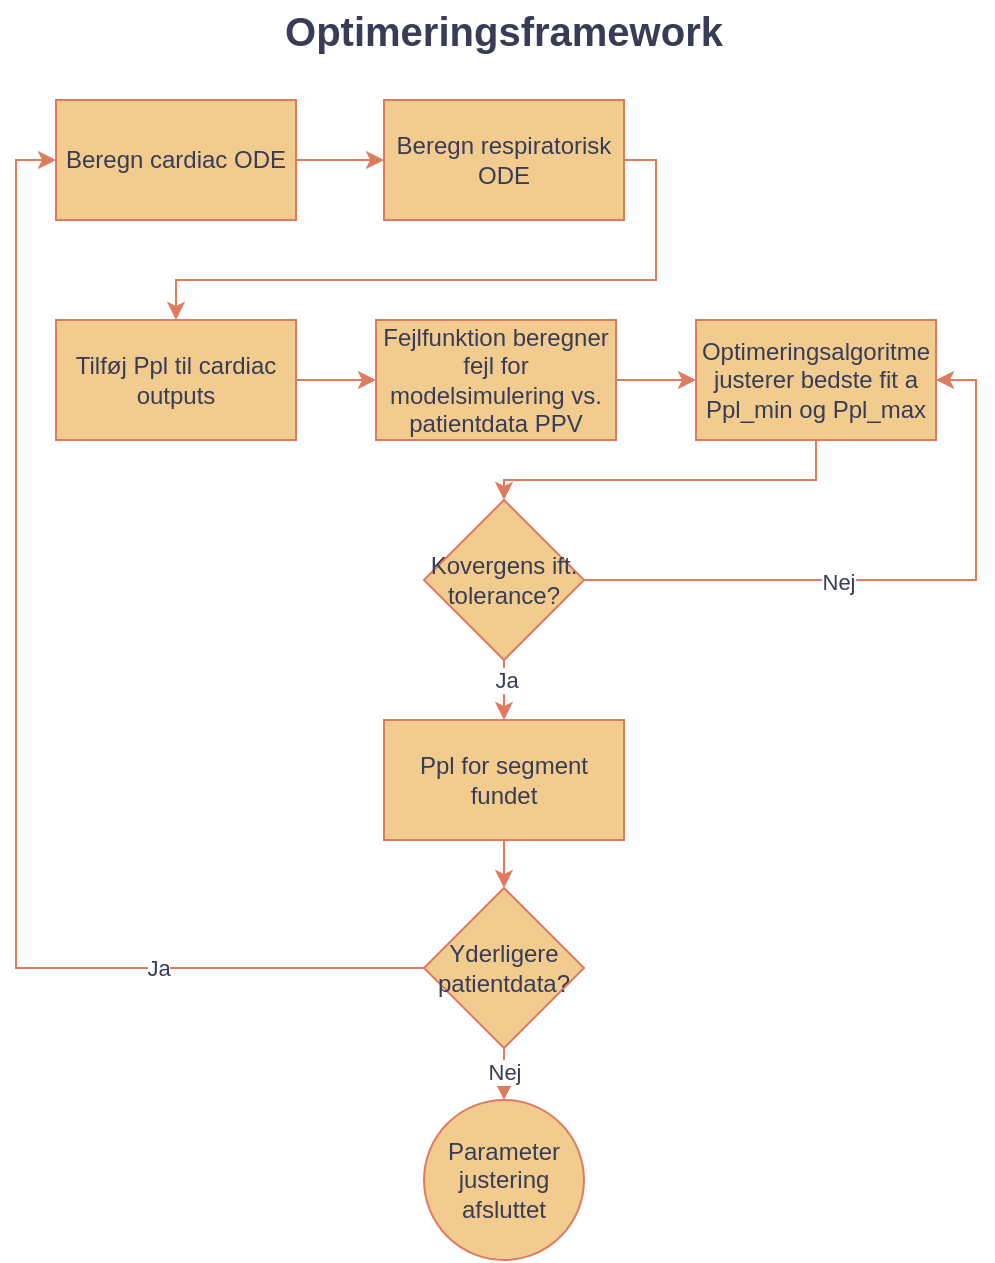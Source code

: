 <mxfile version="22.1.3" type="github">
  <diagram name="Page-1" id="jjFAn3Fk1Dk9H86GjfDH">
    <mxGraphModel dx="1687" dy="1067" grid="0" gridSize="10" guides="1" tooltips="1" connect="1" arrows="1" fold="1" page="1" pageScale="1" pageWidth="827" pageHeight="1169" math="0" shadow="0">
      <root>
        <mxCell id="0" />
        <mxCell id="1" parent="0" />
        <mxCell id="alSO9G_Am0gWaMZ-EKSy-1" value="&lt;font style=&quot;font-size: 20px;&quot;&gt;&lt;b&gt;Optimeringsframework&lt;/b&gt;&lt;/font&gt;" style="text;html=1;strokeColor=none;fillColor=none;align=center;verticalAlign=middle;whiteSpace=wrap;rounded=0;labelBackgroundColor=none;fontColor=#393C56;" vertex="1" parent="1">
          <mxGeometry x="384" y="100" width="60" height="30" as="geometry" />
        </mxCell>
        <mxCell id="alSO9G_Am0gWaMZ-EKSy-32" style="edgeStyle=orthogonalEdgeStyle;rounded=0;orthogonalLoop=1;jettySize=auto;html=1;entryX=0;entryY=0.5;entryDx=0;entryDy=0;strokeColor=#E07A5F;fontColor=#393C56;fillColor=#F2CC8F;" edge="1" parent="1" source="alSO9G_Am0gWaMZ-EKSy-2" target="alSO9G_Am0gWaMZ-EKSy-3">
          <mxGeometry relative="1" as="geometry" />
        </mxCell>
        <mxCell id="alSO9G_Am0gWaMZ-EKSy-2" value="Beregn cardiac ODE" style="rounded=0;whiteSpace=wrap;html=1;labelBackgroundColor=none;fillColor=#F2CC8F;strokeColor=#E07A5F;fontColor=#393C56;" vertex="1" parent="1">
          <mxGeometry x="190" y="150" width="120" height="60" as="geometry" />
        </mxCell>
        <mxCell id="alSO9G_Am0gWaMZ-EKSy-33" style="edgeStyle=orthogonalEdgeStyle;rounded=0;orthogonalLoop=1;jettySize=auto;html=1;strokeColor=#E07A5F;fontColor=#393C56;fillColor=#F2CC8F;" edge="1" parent="1" source="alSO9G_Am0gWaMZ-EKSy-3" target="alSO9G_Am0gWaMZ-EKSy-4">
          <mxGeometry relative="1" as="geometry">
            <Array as="points">
              <mxPoint x="490" y="180" />
              <mxPoint x="490" y="240" />
              <mxPoint x="250" y="240" />
            </Array>
          </mxGeometry>
        </mxCell>
        <mxCell id="alSO9G_Am0gWaMZ-EKSy-3" value="Beregn respiratorisk ODE" style="rounded=0;whiteSpace=wrap;html=1;labelBackgroundColor=none;fillColor=#F2CC8F;strokeColor=#E07A5F;fontColor=#393C56;" vertex="1" parent="1">
          <mxGeometry x="354" y="150" width="120" height="60" as="geometry" />
        </mxCell>
        <mxCell id="alSO9G_Am0gWaMZ-EKSy-34" style="edgeStyle=orthogonalEdgeStyle;rounded=0;orthogonalLoop=1;jettySize=auto;html=1;entryX=0;entryY=0.5;entryDx=0;entryDy=0;strokeColor=#E07A5F;fontColor=#393C56;fillColor=#F2CC8F;" edge="1" parent="1" source="alSO9G_Am0gWaMZ-EKSy-4" target="alSO9G_Am0gWaMZ-EKSy-5">
          <mxGeometry relative="1" as="geometry" />
        </mxCell>
        <mxCell id="alSO9G_Am0gWaMZ-EKSy-4" value="Tilføj Ppl til cardiac outputs" style="rounded=0;whiteSpace=wrap;html=1;labelBackgroundColor=none;fillColor=#F2CC8F;strokeColor=#E07A5F;fontColor=#393C56;" vertex="1" parent="1">
          <mxGeometry x="190" y="260" width="120" height="60" as="geometry" />
        </mxCell>
        <mxCell id="alSO9G_Am0gWaMZ-EKSy-35" style="edgeStyle=orthogonalEdgeStyle;rounded=0;orthogonalLoop=1;jettySize=auto;html=1;entryX=0;entryY=0.5;entryDx=0;entryDy=0;strokeColor=#E07A5F;fontColor=#393C56;fillColor=#F2CC8F;" edge="1" parent="1" source="alSO9G_Am0gWaMZ-EKSy-5" target="alSO9G_Am0gWaMZ-EKSy-9">
          <mxGeometry relative="1" as="geometry" />
        </mxCell>
        <mxCell id="alSO9G_Am0gWaMZ-EKSy-5" value="Fejlfunktion beregner fejl for modelsimulering vs. patientdata PPV" style="rounded=0;whiteSpace=wrap;html=1;labelBackgroundColor=none;fillColor=#F2CC8F;strokeColor=#E07A5F;fontColor=#393C56;" vertex="1" parent="1">
          <mxGeometry x="350" y="260" width="120" height="60" as="geometry" />
        </mxCell>
        <mxCell id="alSO9G_Am0gWaMZ-EKSy-36" style="edgeStyle=orthogonalEdgeStyle;rounded=0;orthogonalLoop=1;jettySize=auto;html=1;strokeColor=#E07A5F;fontColor=#393C56;fillColor=#F2CC8F;" edge="1" parent="1" source="alSO9G_Am0gWaMZ-EKSy-9" target="alSO9G_Am0gWaMZ-EKSy-14">
          <mxGeometry relative="1" as="geometry">
            <Array as="points">
              <mxPoint x="570" y="340" />
              <mxPoint x="414" y="340" />
            </Array>
          </mxGeometry>
        </mxCell>
        <mxCell id="alSO9G_Am0gWaMZ-EKSy-9" value="Optimeringsalgoritme justerer bedste fit a Ppl_min og Ppl_max" style="rounded=0;whiteSpace=wrap;html=1;labelBackgroundColor=none;fillColor=#F2CC8F;strokeColor=#E07A5F;fontColor=#393C56;" vertex="1" parent="1">
          <mxGeometry x="510" y="260" width="120" height="60" as="geometry" />
        </mxCell>
        <mxCell id="alSO9G_Am0gWaMZ-EKSy-37" style="edgeStyle=orthogonalEdgeStyle;rounded=0;orthogonalLoop=1;jettySize=auto;html=1;entryX=0.5;entryY=0;entryDx=0;entryDy=0;strokeColor=#E07A5F;fontColor=#393C56;fillColor=#F2CC8F;" edge="1" parent="1" source="alSO9G_Am0gWaMZ-EKSy-14" target="alSO9G_Am0gWaMZ-EKSy-23">
          <mxGeometry relative="1" as="geometry" />
        </mxCell>
        <mxCell id="alSO9G_Am0gWaMZ-EKSy-40" value="Ja" style="edgeLabel;html=1;align=center;verticalAlign=middle;resizable=0;points=[];fontColor=#393C56;" vertex="1" connectable="0" parent="alSO9G_Am0gWaMZ-EKSy-37">
          <mxGeometry x="0.203" y="1" relative="1" as="geometry">
            <mxPoint as="offset" />
          </mxGeometry>
        </mxCell>
        <mxCell id="alSO9G_Am0gWaMZ-EKSy-41" style="edgeStyle=orthogonalEdgeStyle;rounded=0;orthogonalLoop=1;jettySize=auto;html=1;entryX=1;entryY=0.5;entryDx=0;entryDy=0;strokeColor=#E07A5F;fontColor=#393C56;fillColor=#F2CC8F;" edge="1" parent="1" source="alSO9G_Am0gWaMZ-EKSy-14" target="alSO9G_Am0gWaMZ-EKSy-9">
          <mxGeometry relative="1" as="geometry" />
        </mxCell>
        <mxCell id="alSO9G_Am0gWaMZ-EKSy-42" value="Nej" style="edgeLabel;html=1;align=center;verticalAlign=middle;resizable=0;points=[];fontColor=#393C56;" vertex="1" connectable="0" parent="alSO9G_Am0gWaMZ-EKSy-41">
          <mxGeometry x="-0.195" y="-1" relative="1" as="geometry">
            <mxPoint as="offset" />
          </mxGeometry>
        </mxCell>
        <mxCell id="alSO9G_Am0gWaMZ-EKSy-14" value="Kovergens ift. tolerance?" style="rhombus;whiteSpace=wrap;html=1;strokeColor=#E07A5F;fontColor=#393C56;fillColor=#F2CC8F;" vertex="1" parent="1">
          <mxGeometry x="374" y="350" width="80" height="80" as="geometry" />
        </mxCell>
        <mxCell id="alSO9G_Am0gWaMZ-EKSy-39" style="edgeStyle=orthogonalEdgeStyle;rounded=0;orthogonalLoop=1;jettySize=auto;html=1;strokeColor=#E07A5F;fontColor=#393C56;fillColor=#F2CC8F;" edge="1" parent="1" source="alSO9G_Am0gWaMZ-EKSy-22" target="alSO9G_Am0gWaMZ-EKSy-25">
          <mxGeometry relative="1" as="geometry" />
        </mxCell>
        <mxCell id="alSO9G_Am0gWaMZ-EKSy-45" value="Nej" style="edgeLabel;html=1;align=center;verticalAlign=middle;resizable=0;points=[];fontColor=#393C56;" vertex="1" connectable="0" parent="alSO9G_Am0gWaMZ-EKSy-39">
          <mxGeometry x="0.023" y="-4" relative="1" as="geometry">
            <mxPoint x="-4" y="-1" as="offset" />
          </mxGeometry>
        </mxCell>
        <mxCell id="alSO9G_Am0gWaMZ-EKSy-43" style="edgeStyle=orthogonalEdgeStyle;rounded=0;orthogonalLoop=1;jettySize=auto;html=1;entryX=0;entryY=0.5;entryDx=0;entryDy=0;strokeColor=#E07A5F;fontColor=#393C56;fillColor=#F2CC8F;" edge="1" parent="1" source="alSO9G_Am0gWaMZ-EKSy-22" target="alSO9G_Am0gWaMZ-EKSy-2">
          <mxGeometry relative="1" as="geometry" />
        </mxCell>
        <mxCell id="alSO9G_Am0gWaMZ-EKSy-44" value="Ja" style="edgeLabel;html=1;align=center;verticalAlign=middle;resizable=0;points=[];fontColor=#393C56;" vertex="1" connectable="0" parent="alSO9G_Am0gWaMZ-EKSy-43">
          <mxGeometry x="-0.577" relative="1" as="geometry">
            <mxPoint as="offset" />
          </mxGeometry>
        </mxCell>
        <mxCell id="alSO9G_Am0gWaMZ-EKSy-22" value="Yderligere patientdata?" style="rhombus;whiteSpace=wrap;html=1;strokeColor=#E07A5F;fontColor=#393C56;fillColor=#F2CC8F;" vertex="1" parent="1">
          <mxGeometry x="374" y="544" width="80" height="80" as="geometry" />
        </mxCell>
        <mxCell id="alSO9G_Am0gWaMZ-EKSy-38" style="edgeStyle=orthogonalEdgeStyle;rounded=0;orthogonalLoop=1;jettySize=auto;html=1;entryX=0.5;entryY=0;entryDx=0;entryDy=0;strokeColor=#E07A5F;fontColor=#393C56;fillColor=#F2CC8F;" edge="1" parent="1" source="alSO9G_Am0gWaMZ-EKSy-23" target="alSO9G_Am0gWaMZ-EKSy-22">
          <mxGeometry relative="1" as="geometry" />
        </mxCell>
        <mxCell id="alSO9G_Am0gWaMZ-EKSy-23" value="Ppl for segment fundet" style="rounded=0;whiteSpace=wrap;html=1;strokeColor=#E07A5F;fontColor=#393C56;fillColor=#F2CC8F;" vertex="1" parent="1">
          <mxGeometry x="354" y="460" width="120" height="60" as="geometry" />
        </mxCell>
        <mxCell id="alSO9G_Am0gWaMZ-EKSy-25" value="Parameter justering afsluttet" style="ellipse;whiteSpace=wrap;html=1;aspect=fixed;strokeColor=#E07A5F;fontColor=#393C56;fillColor=#F2CC8F;" vertex="1" parent="1">
          <mxGeometry x="374" y="650" width="80" height="80" as="geometry" />
        </mxCell>
      </root>
    </mxGraphModel>
  </diagram>
</mxfile>
